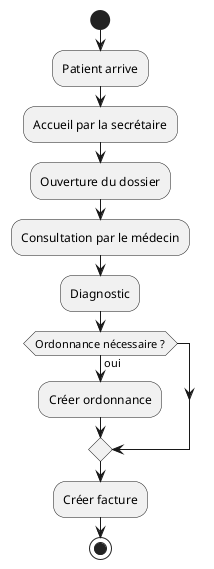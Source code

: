 @startuml
start
:Patient arrive;
:Accueil par la secrétaire;
:Ouverture du dossier;
:Consultation par le médecin;
:Diagnostic;
if (Ordonnance nécessaire ?) then (oui)
  :Créer ordonnance;
endif
:Créer facture;
stop
@enduml
